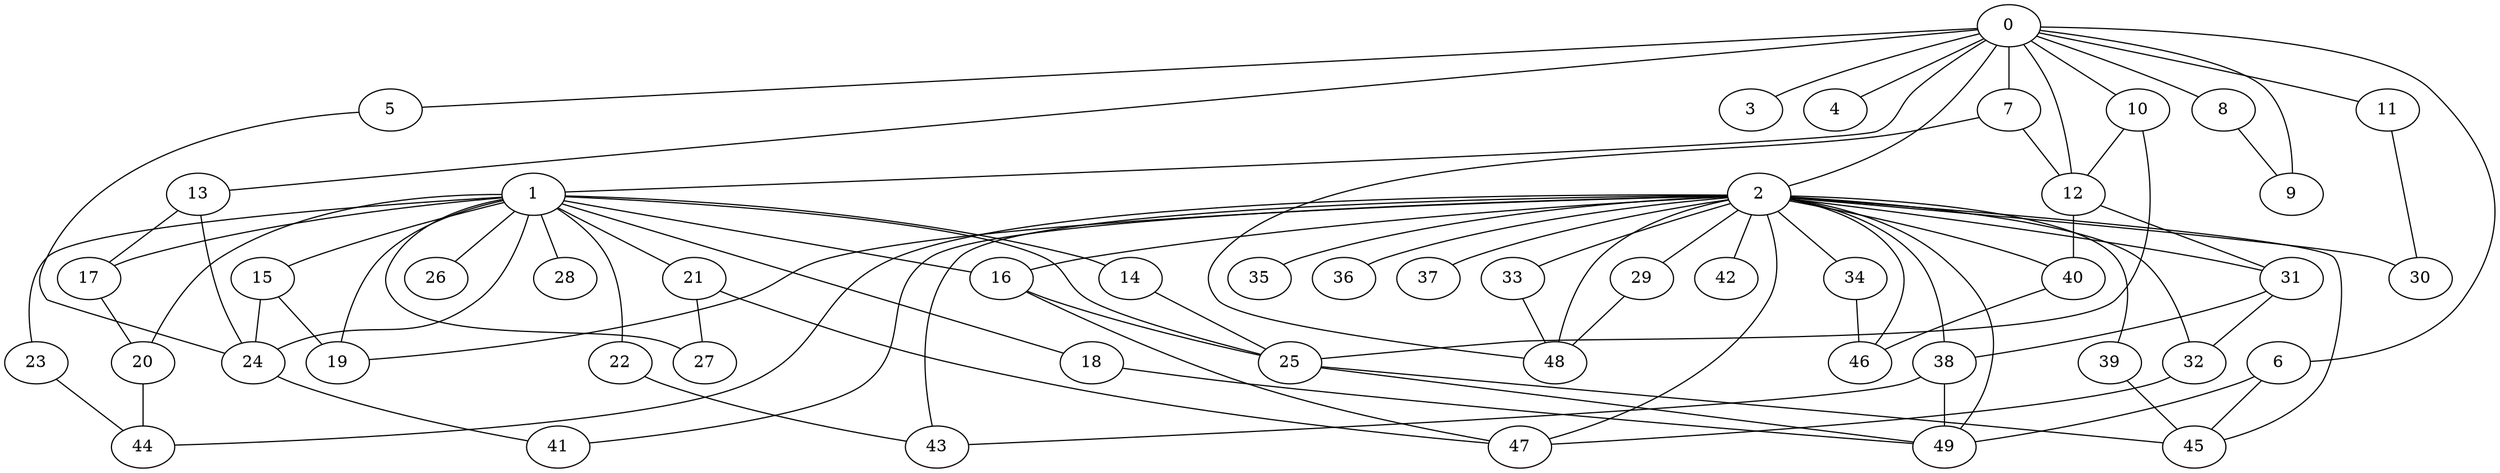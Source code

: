 
graph graphname {
    0 -- 1
0 -- 2
0 -- 3
0 -- 4
0 -- 5
0 -- 6
0 -- 7
0 -- 8
0 -- 9
0 -- 10
0 -- 11
0 -- 12
0 -- 13
1 -- 14
1 -- 15
1 -- 16
1 -- 17
1 -- 18
1 -- 19
1 -- 20
1 -- 21
1 -- 22
1 -- 23
1 -- 24
1 -- 25
1 -- 26
1 -- 27
1 -- 28
2 -- 29
2 -- 30
2 -- 31
2 -- 32
2 -- 33
2 -- 34
2 -- 35
2 -- 36
2 -- 37
2 -- 38
2 -- 39
2 -- 40
2 -- 41
2 -- 42
2 -- 43
2 -- 44
2 -- 45
2 -- 46
2 -- 47
2 -- 48
2 -- 49
2 -- 19
2 -- 16
5 -- 24
6 -- 45
6 -- 49
7 -- 12
7 -- 48
8 -- 9
10 -- 12
10 -- 25
11 -- 30
12 -- 31
12 -- 40
13 -- 17
13 -- 24
14 -- 25
15 -- 19
15 -- 24
16 -- 47
16 -- 25
17 -- 20
18 -- 49
20 -- 44
21 -- 47
21 -- 27
22 -- 43
23 -- 44
24 -- 41
25 -- 49
25 -- 45
29 -- 48
31 -- 32
31 -- 38
32 -- 47
33 -- 48
34 -- 46
38 -- 43
38 -- 49
39 -- 45
40 -- 46

}
